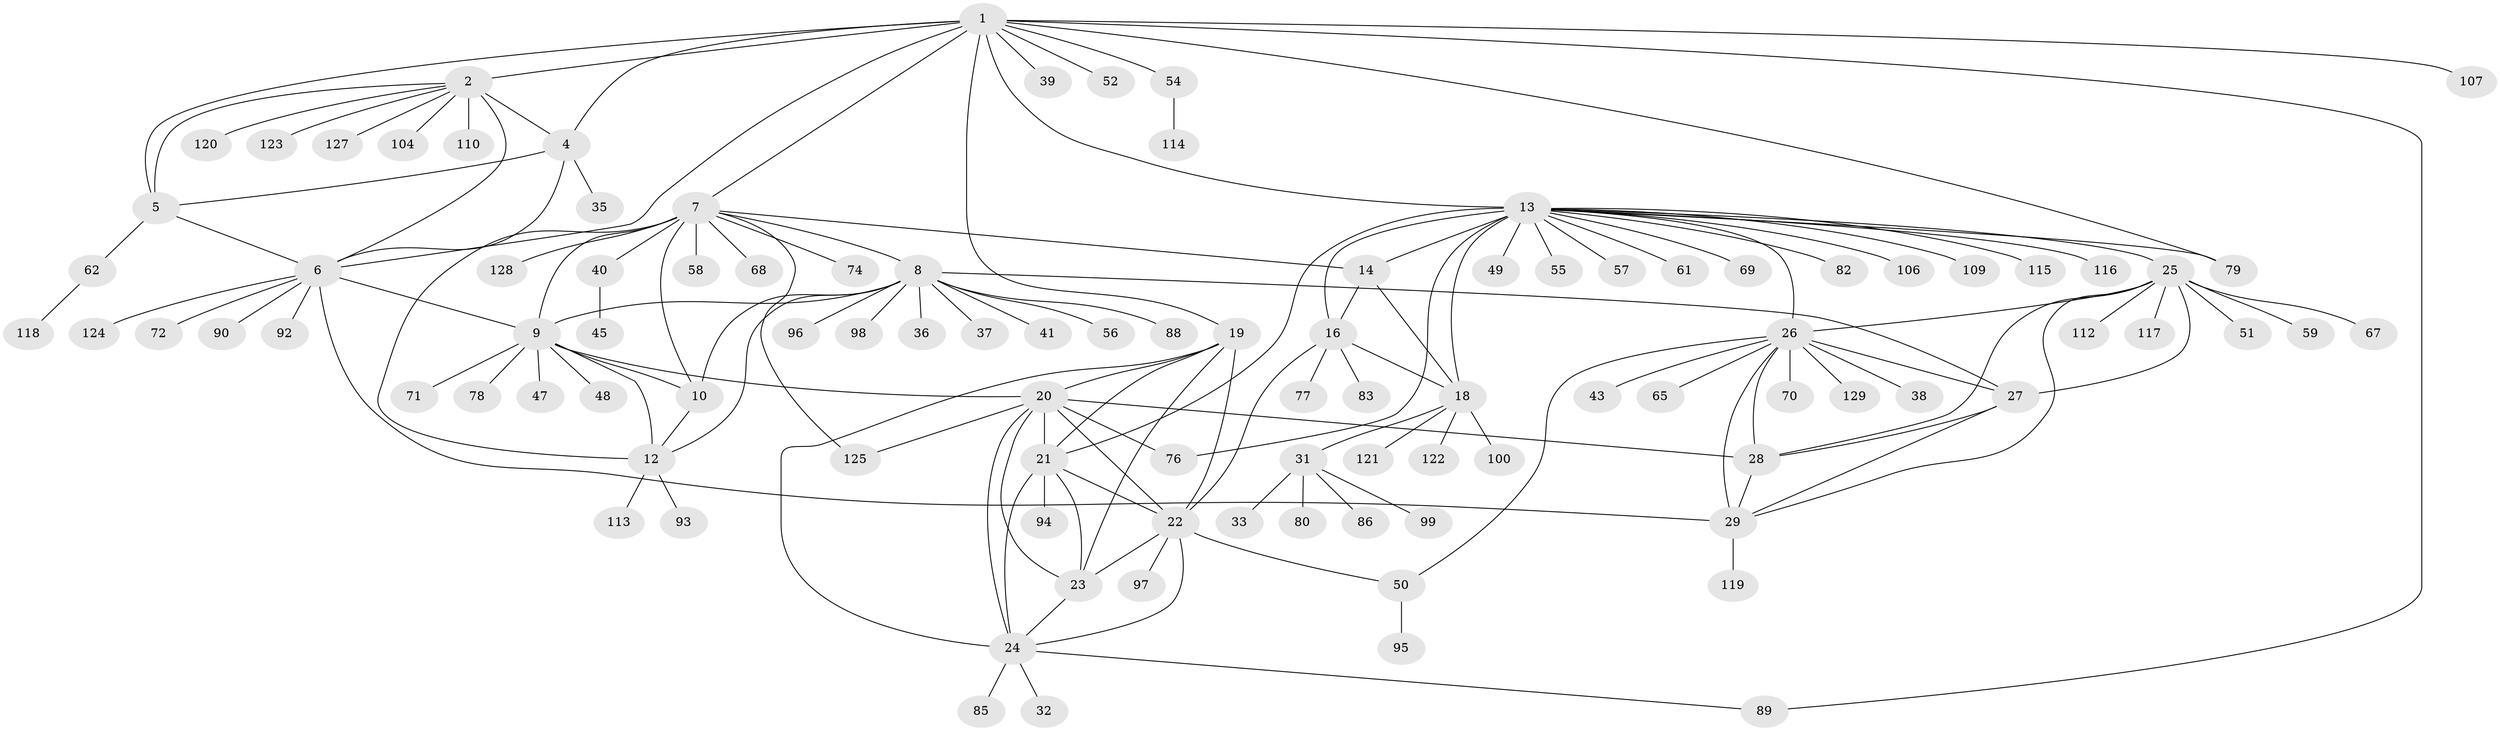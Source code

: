 // Generated by graph-tools (version 1.1) at 2025/52/02/27/25 19:52:16]
// undirected, 102 vertices, 146 edges
graph export_dot {
graph [start="1"]
  node [color=gray90,style=filled];
  1 [super="+101"];
  2 [super="+3"];
  4;
  5 [super="+87"];
  6 [super="+75"];
  7 [super="+11"];
  8 [super="+46"];
  9 [super="+64"];
  10;
  12 [super="+91"];
  13 [super="+15"];
  14 [super="+102"];
  16 [super="+17"];
  18 [super="+44"];
  19;
  20 [super="+60"];
  21 [super="+66"];
  22 [super="+73"];
  23 [super="+81"];
  24 [super="+103"];
  25 [super="+42"];
  26 [super="+30"];
  27;
  28 [super="+126"];
  29 [super="+34"];
  31 [super="+111"];
  32;
  33;
  35;
  36;
  37;
  38;
  39;
  40;
  41 [super="+84"];
  43;
  45;
  47;
  48;
  49;
  50 [super="+53"];
  51;
  52 [super="+63"];
  54;
  55;
  56;
  57;
  58;
  59;
  61;
  62;
  65;
  67;
  68;
  69;
  70;
  71;
  72;
  74 [super="+108"];
  76;
  77;
  78;
  79;
  80;
  82;
  83;
  85;
  86;
  88;
  89;
  90;
  92;
  93;
  94;
  95 [super="+105"];
  96;
  97;
  98;
  99;
  100;
  104;
  106;
  107;
  109;
  110;
  112;
  113;
  114;
  115;
  116;
  117;
  118;
  119;
  120;
  121;
  122;
  123;
  124;
  125;
  127;
  128;
  129;
  1 -- 2 [weight=2];
  1 -- 4;
  1 -- 5;
  1 -- 6;
  1 -- 19;
  1 -- 39;
  1 -- 52;
  1 -- 54;
  1 -- 79;
  1 -- 89;
  1 -- 107;
  1 -- 7;
  1 -- 13;
  2 -- 4 [weight=2];
  2 -- 5 [weight=2];
  2 -- 6 [weight=2];
  2 -- 104;
  2 -- 120;
  2 -- 110;
  2 -- 123;
  2 -- 127;
  4 -- 5;
  4 -- 6;
  4 -- 35;
  5 -- 6;
  5 -- 62;
  6 -- 29;
  6 -- 72;
  6 -- 90;
  6 -- 92;
  6 -- 124;
  6 -- 9;
  7 -- 8 [weight=2];
  7 -- 9 [weight=2];
  7 -- 10 [weight=2];
  7 -- 12 [weight=2];
  7 -- 40;
  7 -- 58;
  7 -- 68;
  7 -- 74;
  7 -- 125;
  7 -- 128;
  7 -- 14;
  8 -- 9;
  8 -- 10;
  8 -- 12;
  8 -- 27;
  8 -- 36;
  8 -- 37;
  8 -- 41;
  8 -- 56;
  8 -- 88;
  8 -- 98;
  8 -- 96;
  9 -- 10;
  9 -- 12;
  9 -- 20;
  9 -- 47;
  9 -- 48;
  9 -- 71;
  9 -- 78;
  10 -- 12;
  12 -- 93;
  12 -- 113;
  13 -- 14 [weight=2];
  13 -- 16 [weight=4];
  13 -- 18 [weight=2];
  13 -- 49;
  13 -- 57;
  13 -- 69;
  13 -- 76;
  13 -- 82;
  13 -- 106;
  13 -- 109;
  13 -- 116;
  13 -- 79;
  13 -- 115;
  13 -- 21;
  13 -- 55;
  13 -- 26;
  13 -- 61;
  13 -- 25;
  14 -- 16 [weight=2];
  14 -- 18;
  16 -- 18 [weight=2];
  16 -- 83;
  16 -- 77;
  16 -- 22;
  18 -- 31;
  18 -- 100;
  18 -- 121;
  18 -- 122;
  19 -- 20;
  19 -- 21;
  19 -- 22;
  19 -- 23;
  19 -- 24;
  20 -- 21;
  20 -- 22;
  20 -- 23;
  20 -- 24;
  20 -- 28;
  20 -- 76;
  20 -- 125;
  21 -- 22;
  21 -- 23;
  21 -- 24;
  21 -- 94;
  22 -- 23;
  22 -- 24;
  22 -- 50;
  22 -- 97;
  23 -- 24;
  24 -- 32;
  24 -- 85;
  24 -- 89;
  25 -- 26 [weight=2];
  25 -- 27;
  25 -- 28;
  25 -- 29;
  25 -- 51;
  25 -- 59;
  25 -- 67;
  25 -- 112;
  25 -- 117;
  26 -- 27 [weight=2];
  26 -- 28 [weight=2];
  26 -- 29 [weight=2];
  26 -- 38;
  26 -- 65;
  26 -- 70;
  26 -- 129;
  26 -- 43;
  26 -- 50;
  27 -- 28;
  27 -- 29;
  28 -- 29;
  29 -- 119;
  31 -- 33;
  31 -- 80;
  31 -- 86;
  31 -- 99;
  40 -- 45;
  50 -- 95;
  54 -- 114;
  62 -- 118;
}
